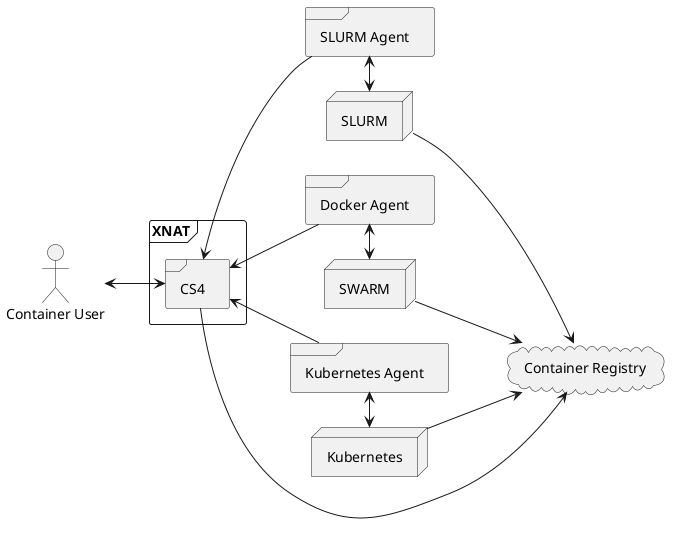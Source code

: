 @startuml
'https://plantuml.com/


frame "XNAT" as xnat {
frame "CS4"
}

cloud "Container Registry" as hub {
}

node SLURM {
}

node SWARM {
}

node Kubernetes {
}

actor "Container User" as user

frame "SLURM Agent" as slm_agnt
frame "Docker Agent" as dkr_agnt
frame "Kubernetes Agent" as k8s_agnt


[CS4] <-down- slm_agnt
[CS4] <-down- dkr_agnt
[CS4] <-down- k8s_agnt

top to bottom direction
[user] <--> [CS4]
slm_agnt <-> SLURM
dkr_agnt <-> SWARM
k8s_agnt <-> Kubernetes

left to right direction

CS4 --> hub
SLURM --> hub
SWARM --> hub
Kubernetes --> hub

@enduml